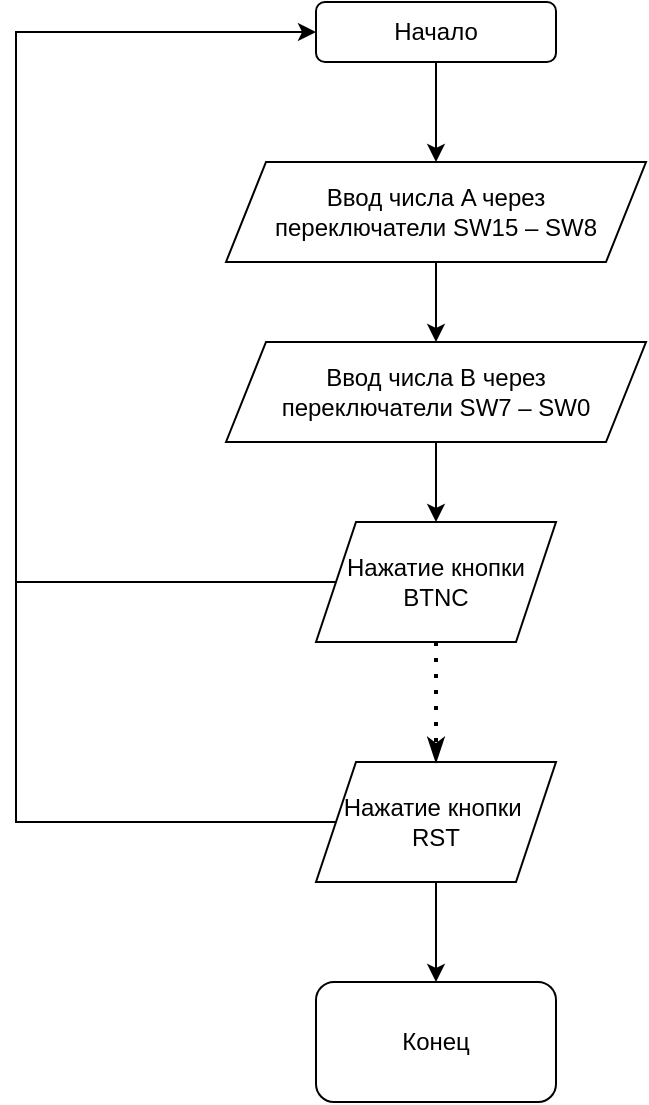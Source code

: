 <mxfile version="24.2.2" type="device">
  <diagram name="Страница — 1" id="D9iz24TrCCZKgYRiuPoR">
    <mxGraphModel dx="802" dy="471" grid="1" gridSize="10" guides="1" tooltips="1" connect="1" arrows="1" fold="1" page="1" pageScale="1" pageWidth="827" pageHeight="1169" math="0" shadow="0">
      <root>
        <mxCell id="0" />
        <mxCell id="1" parent="0" />
        <mxCell id="1ffiZc_JzY2thidy9S---1" value="Начало" style="rounded=1;whiteSpace=wrap;html=1;" parent="1" vertex="1">
          <mxGeometry x="350" y="220" width="120" height="30" as="geometry" />
        </mxCell>
        <mxCell id="1ffiZc_JzY2thidy9S---6" value="" style="edgeStyle=orthogonalEdgeStyle;rounded=0;orthogonalLoop=1;jettySize=auto;html=1;" parent="1" source="1ffiZc_JzY2thidy9S---2" target="1ffiZc_JzY2thidy9S---3" edge="1">
          <mxGeometry relative="1" as="geometry" />
        </mxCell>
        <mxCell id="1ffiZc_JzY2thidy9S---2" value="Ввод числа A через переключатели&amp;nbsp;SW15 – SW8" style="shape=parallelogram;perimeter=parallelogramPerimeter;whiteSpace=wrap;html=1;fixedSize=1;" parent="1" vertex="1">
          <mxGeometry x="305" y="300" width="210" height="50" as="geometry" />
        </mxCell>
        <mxCell id="1ffiZc_JzY2thidy9S---7" value="" style="edgeStyle=orthogonalEdgeStyle;rounded=0;orthogonalLoop=1;jettySize=auto;html=1;" parent="1" source="1ffiZc_JzY2thidy9S---3" target="1ffiZc_JzY2thidy9S---4" edge="1">
          <mxGeometry relative="1" as="geometry" />
        </mxCell>
        <mxCell id="1ffiZc_JzY2thidy9S---3" value="Ввод числа B через переключатели&amp;nbsp;SW7 – SW0" style="shape=parallelogram;perimeter=parallelogramPerimeter;whiteSpace=wrap;html=1;fixedSize=1;" parent="1" vertex="1">
          <mxGeometry x="305" y="390" width="210" height="50" as="geometry" />
        </mxCell>
        <mxCell id="1ffiZc_JzY2thidy9S---4" value="Нажатие кнопки BTNC" style="shape=parallelogram;perimeter=parallelogramPerimeter;whiteSpace=wrap;html=1;fixedSize=1;" parent="1" vertex="1">
          <mxGeometry x="350" y="480" width="120" height="60" as="geometry" />
        </mxCell>
        <mxCell id="1ffiZc_JzY2thidy9S---5" value="" style="endArrow=classic;html=1;rounded=0;exitX=0.5;exitY=1;exitDx=0;exitDy=0;" parent="1" source="1ffiZc_JzY2thidy9S---1" target="1ffiZc_JzY2thidy9S---2" edge="1">
          <mxGeometry width="50" height="50" relative="1" as="geometry">
            <mxPoint x="390" y="380" as="sourcePoint" />
            <mxPoint x="440" y="330" as="targetPoint" />
          </mxGeometry>
        </mxCell>
        <mxCell id="1ffiZc_JzY2thidy9S---8" value="" style="endArrow=classic;html=1;rounded=0;exitX=0;exitY=0.5;exitDx=0;exitDy=0;entryX=0;entryY=0.5;entryDx=0;entryDy=0;" parent="1" source="1ffiZc_JzY2thidy9S---4" target="1ffiZc_JzY2thidy9S---1" edge="1">
          <mxGeometry width="50" height="50" relative="1" as="geometry">
            <mxPoint x="390" y="380" as="sourcePoint" />
            <mxPoint x="440" y="330" as="targetPoint" />
            <Array as="points">
              <mxPoint x="200" y="510" />
              <mxPoint x="200" y="235" />
            </Array>
          </mxGeometry>
        </mxCell>
        <mxCell id="JGUoL5Wn5uOpXbl3ooeA-2" value="" style="edgeStyle=orthogonalEdgeStyle;rounded=0;orthogonalLoop=1;jettySize=auto;html=1;" edge="1" parent="1" source="1ffiZc_JzY2thidy9S---9" target="JGUoL5Wn5uOpXbl3ooeA-1">
          <mxGeometry relative="1" as="geometry" />
        </mxCell>
        <mxCell id="1ffiZc_JzY2thidy9S---9" value="Нажатие кнопки&amp;nbsp;&lt;div&gt;RST&lt;/div&gt;" style="shape=parallelogram;perimeter=parallelogramPerimeter;whiteSpace=wrap;html=1;fixedSize=1;" parent="1" vertex="1">
          <mxGeometry x="350" y="600" width="120" height="60" as="geometry" />
        </mxCell>
        <mxCell id="1ffiZc_JzY2thidy9S---10" value="" style="endArrow=classicThin;dashed=1;html=1;dashPattern=1 3;strokeWidth=2;rounded=0;exitX=0.5;exitY=1;exitDx=0;exitDy=0;entryX=0.5;entryY=0;entryDx=0;entryDy=0;endFill=1;" parent="1" source="1ffiZc_JzY2thidy9S---4" target="1ffiZc_JzY2thidy9S---9" edge="1">
          <mxGeometry width="50" height="50" relative="1" as="geometry">
            <mxPoint x="390" y="460" as="sourcePoint" />
            <mxPoint x="440" y="410" as="targetPoint" />
          </mxGeometry>
        </mxCell>
        <mxCell id="1ffiZc_JzY2thidy9S---12" value="" style="endArrow=none;html=1;rounded=0;exitX=0;exitY=0.5;exitDx=0;exitDy=0;" parent="1" source="1ffiZc_JzY2thidy9S---9" edge="1">
          <mxGeometry width="50" height="50" relative="1" as="geometry">
            <mxPoint x="390" y="460" as="sourcePoint" />
            <mxPoint x="200" y="510" as="targetPoint" />
            <Array as="points">
              <mxPoint x="200" y="630" />
            </Array>
          </mxGeometry>
        </mxCell>
        <mxCell id="JGUoL5Wn5uOpXbl3ooeA-1" value="Конец" style="rounded=1;whiteSpace=wrap;html=1;" vertex="1" parent="1">
          <mxGeometry x="350" y="710" width="120" height="60" as="geometry" />
        </mxCell>
      </root>
    </mxGraphModel>
  </diagram>
</mxfile>
